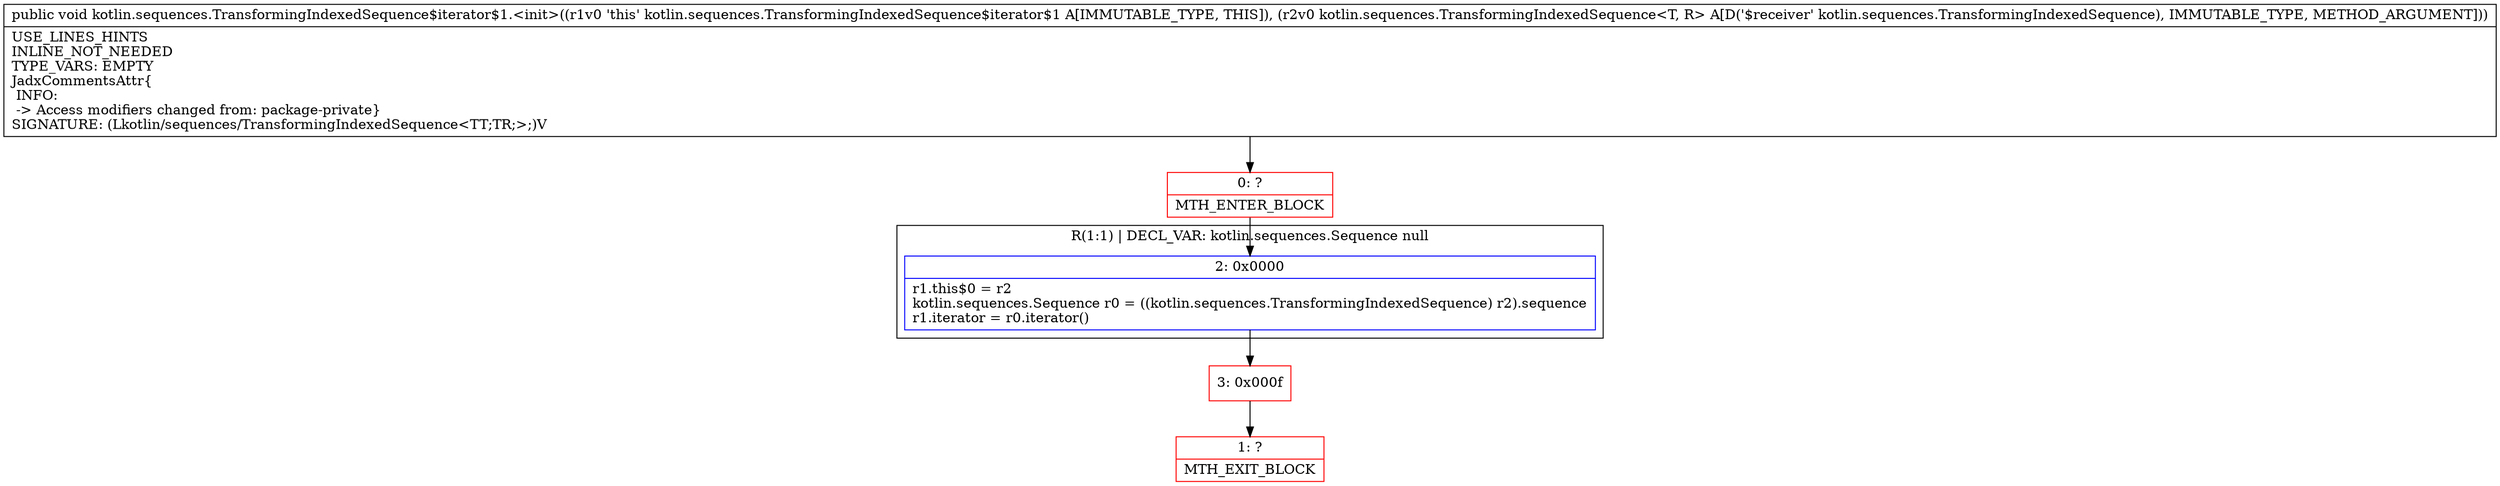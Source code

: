 digraph "CFG forkotlin.sequences.TransformingIndexedSequence$iterator$1.\<init\>(Lkotlin\/sequences\/TransformingIndexedSequence;)V" {
subgraph cluster_Region_939923967 {
label = "R(1:1) | DECL_VAR: kotlin.sequences.Sequence null\l";
node [shape=record,color=blue];
Node_2 [shape=record,label="{2\:\ 0x0000|r1.this$0 = r2\lkotlin.sequences.Sequence r0 = ((kotlin.sequences.TransformingIndexedSequence) r2).sequence\lr1.iterator = r0.iterator()\l}"];
}
Node_0 [shape=record,color=red,label="{0\:\ ?|MTH_ENTER_BLOCK\l}"];
Node_3 [shape=record,color=red,label="{3\:\ 0x000f}"];
Node_1 [shape=record,color=red,label="{1\:\ ?|MTH_EXIT_BLOCK\l}"];
MethodNode[shape=record,label="{public void kotlin.sequences.TransformingIndexedSequence$iterator$1.\<init\>((r1v0 'this' kotlin.sequences.TransformingIndexedSequence$iterator$1 A[IMMUTABLE_TYPE, THIS]), (r2v0 kotlin.sequences.TransformingIndexedSequence\<T, R\> A[D('$receiver' kotlin.sequences.TransformingIndexedSequence), IMMUTABLE_TYPE, METHOD_ARGUMENT]))  | USE_LINES_HINTS\lINLINE_NOT_NEEDED\lTYPE_VARS: EMPTY\lJadxCommentsAttr\{\l INFO: \l \-\> Access modifiers changed from: package\-private\}\lSIGNATURE: (Lkotlin\/sequences\/TransformingIndexedSequence\<TT;TR;\>;)V\l}"];
MethodNode -> Node_0;Node_2 -> Node_3;
Node_0 -> Node_2;
Node_3 -> Node_1;
}


